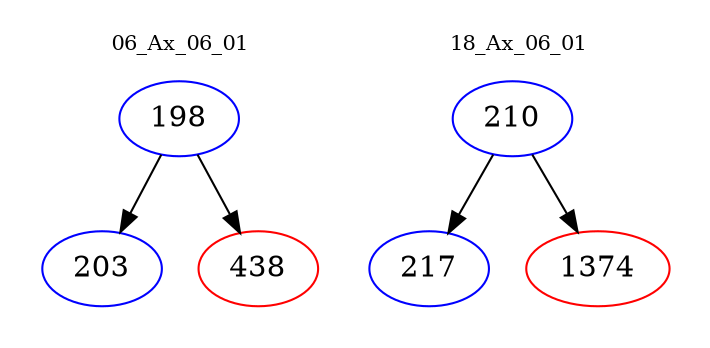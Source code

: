 digraph{
subgraph cluster_0 {
color = white
label = "06_Ax_06_01";
fontsize=10;
T0_198 [label="198", color="blue"]
T0_198 -> T0_203 [color="black"]
T0_203 [label="203", color="blue"]
T0_198 -> T0_438 [color="black"]
T0_438 [label="438", color="red"]
}
subgraph cluster_1 {
color = white
label = "18_Ax_06_01";
fontsize=10;
T1_210 [label="210", color="blue"]
T1_210 -> T1_217 [color="black"]
T1_217 [label="217", color="blue"]
T1_210 -> T1_1374 [color="black"]
T1_1374 [label="1374", color="red"]
}
}
